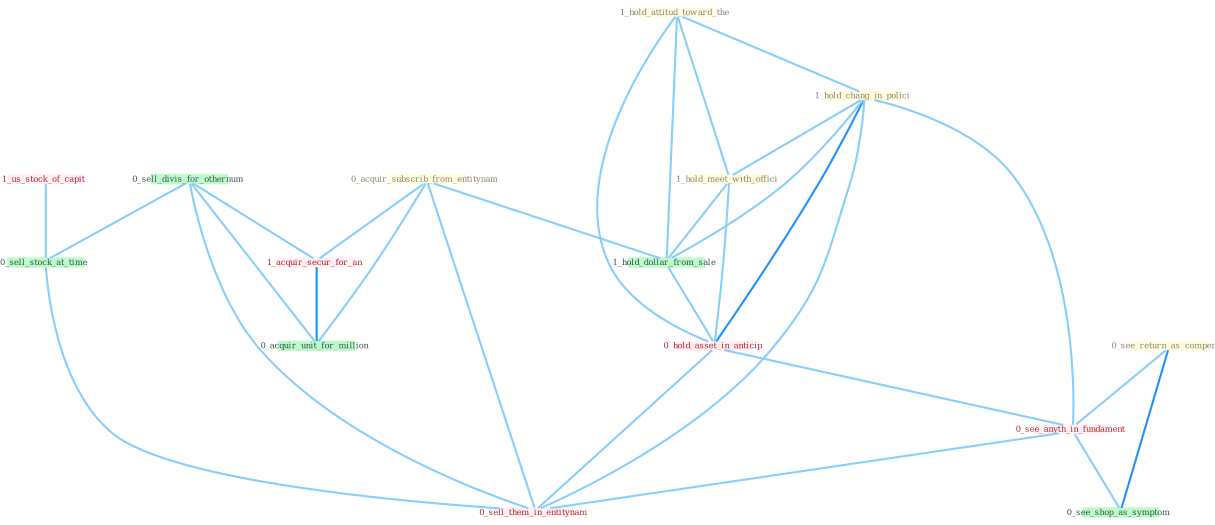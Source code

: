 Graph G{ 
    node
    [shape=polygon,style=filled,width=.5,height=.06,color="#BDFCC9",fixedsize=true,fontsize=4,
    fontcolor="#2f4f4f"];
    {node
    [color="#ffffe0", fontcolor="#8b7d6b"] "1_hold_attitud_toward_the " "1_hold_chang_in_polici " "0_acquir_subscrib_from_entitynam " "1_hold_meet_with_offici " "0_see_return_as_compens "}
{node [color="#fff0f5", fontcolor="#b22222"] "1_acquir_secur_for_an " "1_us_stock_of_capit " "0_hold_asset_in_anticip " "0_see_anyth_in_fundament " "0_sell_them_in_entitynam "}
edge [color="#B0E2FF"];

	"1_hold_attitud_toward_the " -- "1_hold_chang_in_polici " [w="1", color="#87cefa" ];
	"1_hold_attitud_toward_the " -- "1_hold_meet_with_offici " [w="1", color="#87cefa" ];
	"1_hold_attitud_toward_the " -- "1_hold_dollar_from_sale " [w="1", color="#87cefa" ];
	"1_hold_attitud_toward_the " -- "0_hold_asset_in_anticip " [w="1", color="#87cefa" ];
	"1_hold_chang_in_polici " -- "1_hold_meet_with_offici " [w="1", color="#87cefa" ];
	"1_hold_chang_in_polici " -- "1_hold_dollar_from_sale " [w="1", color="#87cefa" ];
	"1_hold_chang_in_polici " -- "0_hold_asset_in_anticip " [w="2", color="#1e90ff" , len=0.8];
	"1_hold_chang_in_polici " -- "0_see_anyth_in_fundament " [w="1", color="#87cefa" ];
	"1_hold_chang_in_polici " -- "0_sell_them_in_entitynam " [w="1", color="#87cefa" ];
	"0_acquir_subscrib_from_entitynam " -- "1_acquir_secur_for_an " [w="1", color="#87cefa" ];
	"0_acquir_subscrib_from_entitynam " -- "1_hold_dollar_from_sale " [w="1", color="#87cefa" ];
	"0_acquir_subscrib_from_entitynam " -- "0_acquir_unit_for_million " [w="1", color="#87cefa" ];
	"0_acquir_subscrib_from_entitynam " -- "0_sell_them_in_entitynam " [w="1", color="#87cefa" ];
	"1_hold_meet_with_offici " -- "1_hold_dollar_from_sale " [w="1", color="#87cefa" ];
	"1_hold_meet_with_offici " -- "0_hold_asset_in_anticip " [w="1", color="#87cefa" ];
	"0_see_return_as_compens " -- "0_see_anyth_in_fundament " [w="1", color="#87cefa" ];
	"0_see_return_as_compens " -- "0_see_shop_as_symptom " [w="2", color="#1e90ff" , len=0.8];
	"0_sell_divis_for_othernum " -- "1_acquir_secur_for_an " [w="1", color="#87cefa" ];
	"0_sell_divis_for_othernum " -- "0_sell_stock_at_time " [w="1", color="#87cefa" ];
	"0_sell_divis_for_othernum " -- "0_acquir_unit_for_million " [w="1", color="#87cefa" ];
	"0_sell_divis_for_othernum " -- "0_sell_them_in_entitynam " [w="1", color="#87cefa" ];
	"1_acquir_secur_for_an " -- "0_acquir_unit_for_million " [w="2", color="#1e90ff" , len=0.8];
	"1_us_stock_of_capit " -- "0_sell_stock_at_time " [w="1", color="#87cefa" ];
	"1_hold_dollar_from_sale " -- "0_hold_asset_in_anticip " [w="1", color="#87cefa" ];
	"0_hold_asset_in_anticip " -- "0_see_anyth_in_fundament " [w="1", color="#87cefa" ];
	"0_hold_asset_in_anticip " -- "0_sell_them_in_entitynam " [w="1", color="#87cefa" ];
	"0_sell_stock_at_time " -- "0_sell_them_in_entitynam " [w="1", color="#87cefa" ];
	"0_see_anyth_in_fundament " -- "0_see_shop_as_symptom " [w="1", color="#87cefa" ];
	"0_see_anyth_in_fundament " -- "0_sell_them_in_entitynam " [w="1", color="#87cefa" ];
}